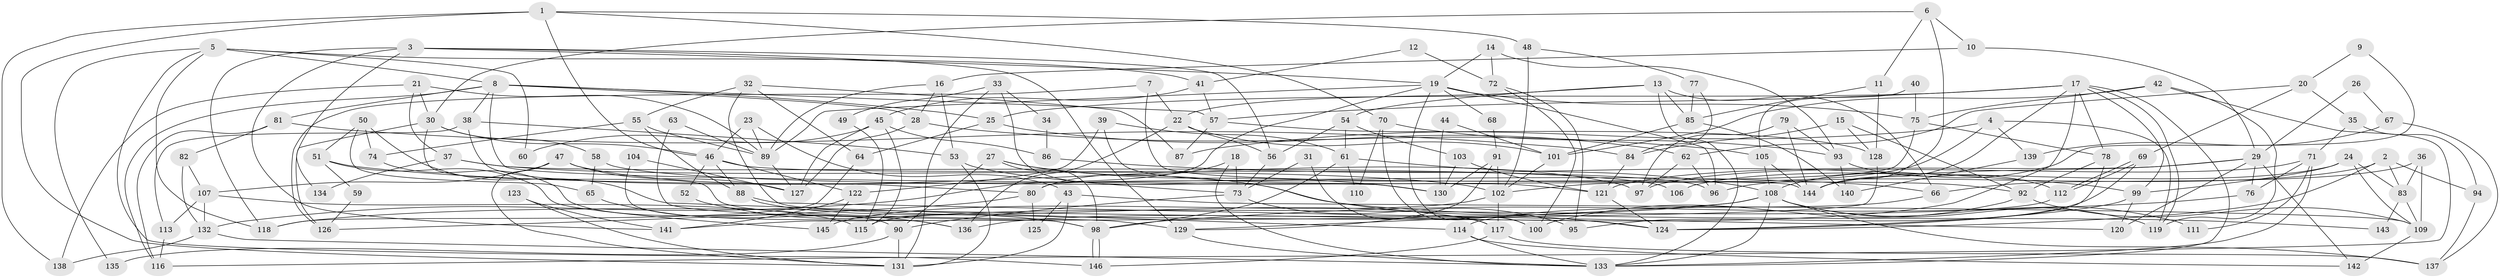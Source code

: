 // Generated by graph-tools (version 1.1) at 2025/26/03/09/25 03:26:13]
// undirected, 146 vertices, 292 edges
graph export_dot {
graph [start="1"]
  node [color=gray90,style=filled];
  1;
  2;
  3;
  4;
  5;
  6;
  7;
  8;
  9;
  10;
  11;
  12;
  13;
  14;
  15;
  16;
  17;
  18;
  19;
  20;
  21;
  22;
  23;
  24;
  25;
  26;
  27;
  28;
  29;
  30;
  31;
  32;
  33;
  34;
  35;
  36;
  37;
  38;
  39;
  40;
  41;
  42;
  43;
  44;
  45;
  46;
  47;
  48;
  49;
  50;
  51;
  52;
  53;
  54;
  55;
  56;
  57;
  58;
  59;
  60;
  61;
  62;
  63;
  64;
  65;
  66;
  67;
  68;
  69;
  70;
  71;
  72;
  73;
  74;
  75;
  76;
  77;
  78;
  79;
  80;
  81;
  82;
  83;
  84;
  85;
  86;
  87;
  88;
  89;
  90;
  91;
  92;
  93;
  94;
  95;
  96;
  97;
  98;
  99;
  100;
  101;
  102;
  103;
  104;
  105;
  106;
  107;
  108;
  109;
  110;
  111;
  112;
  113;
  114;
  115;
  116;
  117;
  118;
  119;
  120;
  121;
  122;
  123;
  124;
  125;
  126;
  127;
  128;
  129;
  130;
  131;
  132;
  133;
  134;
  135;
  136;
  137;
  138;
  139;
  140;
  141;
  142;
  143;
  144;
  145;
  146;
  1 -- 131;
  1 -- 46;
  1 -- 48;
  1 -- 70;
  1 -- 138;
  2 -- 124;
  2 -- 96;
  2 -- 83;
  2 -- 94;
  3 -- 56;
  3 -- 129;
  3 -- 19;
  3 -- 118;
  3 -- 134;
  3 -- 141;
  4 -- 87;
  4 -- 102;
  4 -- 119;
  4 -- 139;
  5 -- 8;
  5 -- 146;
  5 -- 41;
  5 -- 60;
  5 -- 118;
  5 -- 135;
  6 -- 11;
  6 -- 10;
  6 -- 30;
  6 -- 144;
  7 -- 126;
  7 -- 144;
  7 -- 22;
  8 -- 25;
  8 -- 81;
  8 -- 28;
  8 -- 38;
  8 -- 57;
  8 -- 116;
  8 -- 130;
  9 -- 20;
  9 -- 108;
  10 -- 16;
  10 -- 29;
  11 -- 128;
  11 -- 85;
  12 -- 41;
  12 -- 72;
  13 -- 22;
  13 -- 133;
  13 -- 54;
  13 -- 66;
  13 -- 85;
  14 -- 19;
  14 -- 93;
  14 -- 72;
  15 -- 84;
  15 -- 92;
  15 -- 128;
  16 -- 53;
  16 -- 89;
  16 -- 28;
  17 -- 144;
  17 -- 119;
  17 -- 25;
  17 -- 57;
  17 -- 78;
  17 -- 99;
  17 -- 133;
  17 -- 136;
  18 -- 133;
  18 -- 73;
  18 -- 80;
  19 -- 132;
  19 -- 68;
  19 -- 75;
  19 -- 89;
  19 -- 96;
  19 -- 100;
  20 -- 69;
  20 -- 62;
  20 -- 35;
  21 -- 138;
  21 -- 30;
  21 -- 37;
  21 -- 89;
  22 -- 136;
  22 -- 56;
  22 -- 101;
  23 -- 43;
  23 -- 89;
  23 -- 46;
  24 -- 83;
  24 -- 99;
  24 -- 106;
  24 -- 109;
  25 -- 64;
  25 -- 62;
  26 -- 29;
  26 -- 67;
  27 -- 90;
  27 -- 130;
  27 -- 98;
  27 -- 143;
  28 -- 105;
  28 -- 127;
  29 -- 121;
  29 -- 144;
  29 -- 76;
  29 -- 120;
  29 -- 142;
  30 -- 129;
  30 -- 46;
  30 -- 58;
  30 -- 126;
  31 -- 73;
  31 -- 117;
  32 -- 55;
  32 -- 124;
  32 -- 64;
  32 -- 87;
  33 -- 124;
  33 -- 131;
  33 -- 34;
  33 -- 49;
  34 -- 86;
  35 -- 71;
  35 -- 94;
  36 -- 66;
  36 -- 83;
  36 -- 109;
  37 -- 102;
  37 -- 106;
  37 -- 134;
  38 -- 80;
  38 -- 53;
  38 -- 113;
  39 -- 122;
  39 -- 61;
  39 -- 121;
  40 -- 75;
  40 -- 105;
  41 -- 57;
  41 -- 45;
  42 -- 119;
  42 -- 75;
  42 -- 101;
  42 -- 116;
  43 -- 131;
  43 -- 109;
  43 -- 125;
  44 -- 101;
  44 -- 130;
  45 -- 127;
  45 -- 60;
  45 -- 86;
  45 -- 115;
  46 -- 52;
  46 -- 88;
  46 -- 96;
  46 -- 122;
  47 -- 97;
  47 -- 127;
  47 -- 107;
  47 -- 131;
  48 -- 102;
  48 -- 77;
  49 -- 115;
  50 -- 51;
  50 -- 114;
  50 -- 65;
  50 -- 74;
  51 -- 145;
  51 -- 66;
  51 -- 59;
  52 -- 98;
  53 -- 73;
  53 -- 131;
  54 -- 61;
  54 -- 56;
  54 -- 103;
  55 -- 89;
  55 -- 88;
  55 -- 74;
  56 -- 73;
  57 -- 87;
  57 -- 128;
  58 -- 92;
  58 -- 65;
  59 -- 126;
  61 -- 108;
  61 -- 98;
  61 -- 110;
  62 -- 96;
  62 -- 97;
  63 -- 89;
  63 -- 98;
  64 -- 118;
  65 -- 136;
  66 -- 114;
  67 -- 139;
  67 -- 137;
  68 -- 91;
  69 -- 112;
  69 -- 112;
  69 -- 95;
  70 -- 93;
  70 -- 100;
  70 -- 110;
  71 -- 76;
  71 -- 133;
  71 -- 97;
  71 -- 111;
  72 -- 100;
  72 -- 95;
  73 -- 90;
  73 -- 95;
  74 -- 90;
  75 -- 78;
  75 -- 80;
  76 -- 98;
  77 -- 85;
  77 -- 84;
  78 -- 92;
  78 -- 124;
  79 -- 144;
  79 -- 97;
  79 -- 93;
  80 -- 125;
  80 -- 126;
  81 -- 116;
  81 -- 82;
  81 -- 84;
  82 -- 107;
  82 -- 132;
  83 -- 109;
  83 -- 143;
  84 -- 121;
  85 -- 101;
  85 -- 140;
  86 -- 99;
  88 -- 120;
  88 -- 117;
  89 -- 127;
  90 -- 131;
  90 -- 135;
  91 -- 130;
  91 -- 102;
  91 -- 129;
  92 -- 109;
  92 -- 100;
  93 -- 112;
  93 -- 140;
  94 -- 137;
  98 -- 146;
  98 -- 146;
  99 -- 124;
  99 -- 120;
  101 -- 102;
  102 -- 117;
  102 -- 145;
  103 -- 121;
  103 -- 130;
  104 -- 127;
  104 -- 136;
  105 -- 108;
  105 -- 144;
  107 -- 113;
  107 -- 115;
  107 -- 132;
  108 -- 118;
  108 -- 133;
  108 -- 111;
  108 -- 119;
  108 -- 129;
  108 -- 137;
  109 -- 142;
  112 -- 115;
  113 -- 116;
  114 -- 142;
  114 -- 133;
  117 -- 137;
  117 -- 146;
  121 -- 124;
  122 -- 141;
  122 -- 145;
  123 -- 141;
  123 -- 131;
  128 -- 141;
  129 -- 133;
  132 -- 133;
  132 -- 138;
  139 -- 140;
}
